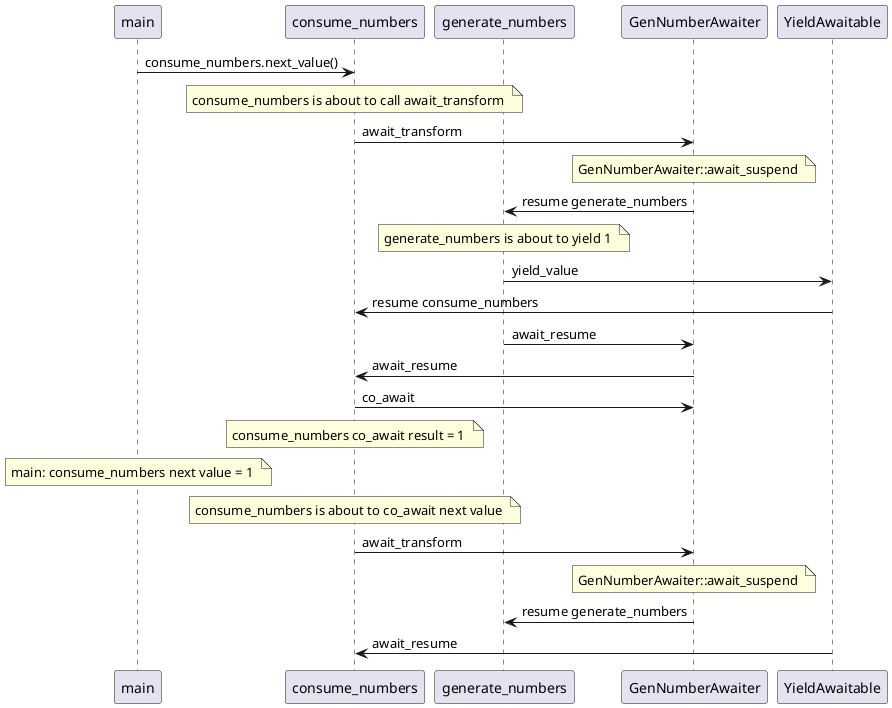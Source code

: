 @startuml
participant main
participant consume_numbers
participant generate_numbers
participant GenNumberAwaiter
participant YieldAwaitable
main -> consume_numbers : consume_numbers.next_value()
note over consume_numbers
consume_numbers is about to call await_transform 
end note

consume_numbers -> GenNumberAwaiter : await_transform
note over GenNumberAwaiter
GenNumberAwaiter::await_suspend 
end note

GenNumberAwaiter -> generate_numbers : resume generate_numbers
note over generate_numbers
generate_numbers is about to yield 1 
end note

generate_numbers -> YieldAwaitable : yield_value
YieldAwaitable -> consume_numbers : resume consume_numbers
generate_numbers -> GenNumberAwaiter : await_resume
GenNumberAwaiter -> consume_numbers : await_resume
consume_numbers -> GenNumberAwaiter : co_await
note over consume_numbers
consume_numbers co_await result = 1 
end note

note over main
main: consume_numbers next value = 1 
end note

note over consume_numbers
consume_numbers is about to co_await next value 
end note

consume_numbers -> GenNumberAwaiter : await_transform
note over GenNumberAwaiter
GenNumberAwaiter::await_suspend 
end note

GenNumberAwaiter -> generate_numbers : resume generate_numbers
YieldAwaitable -> consume_numbers : await_resume
@enduml
